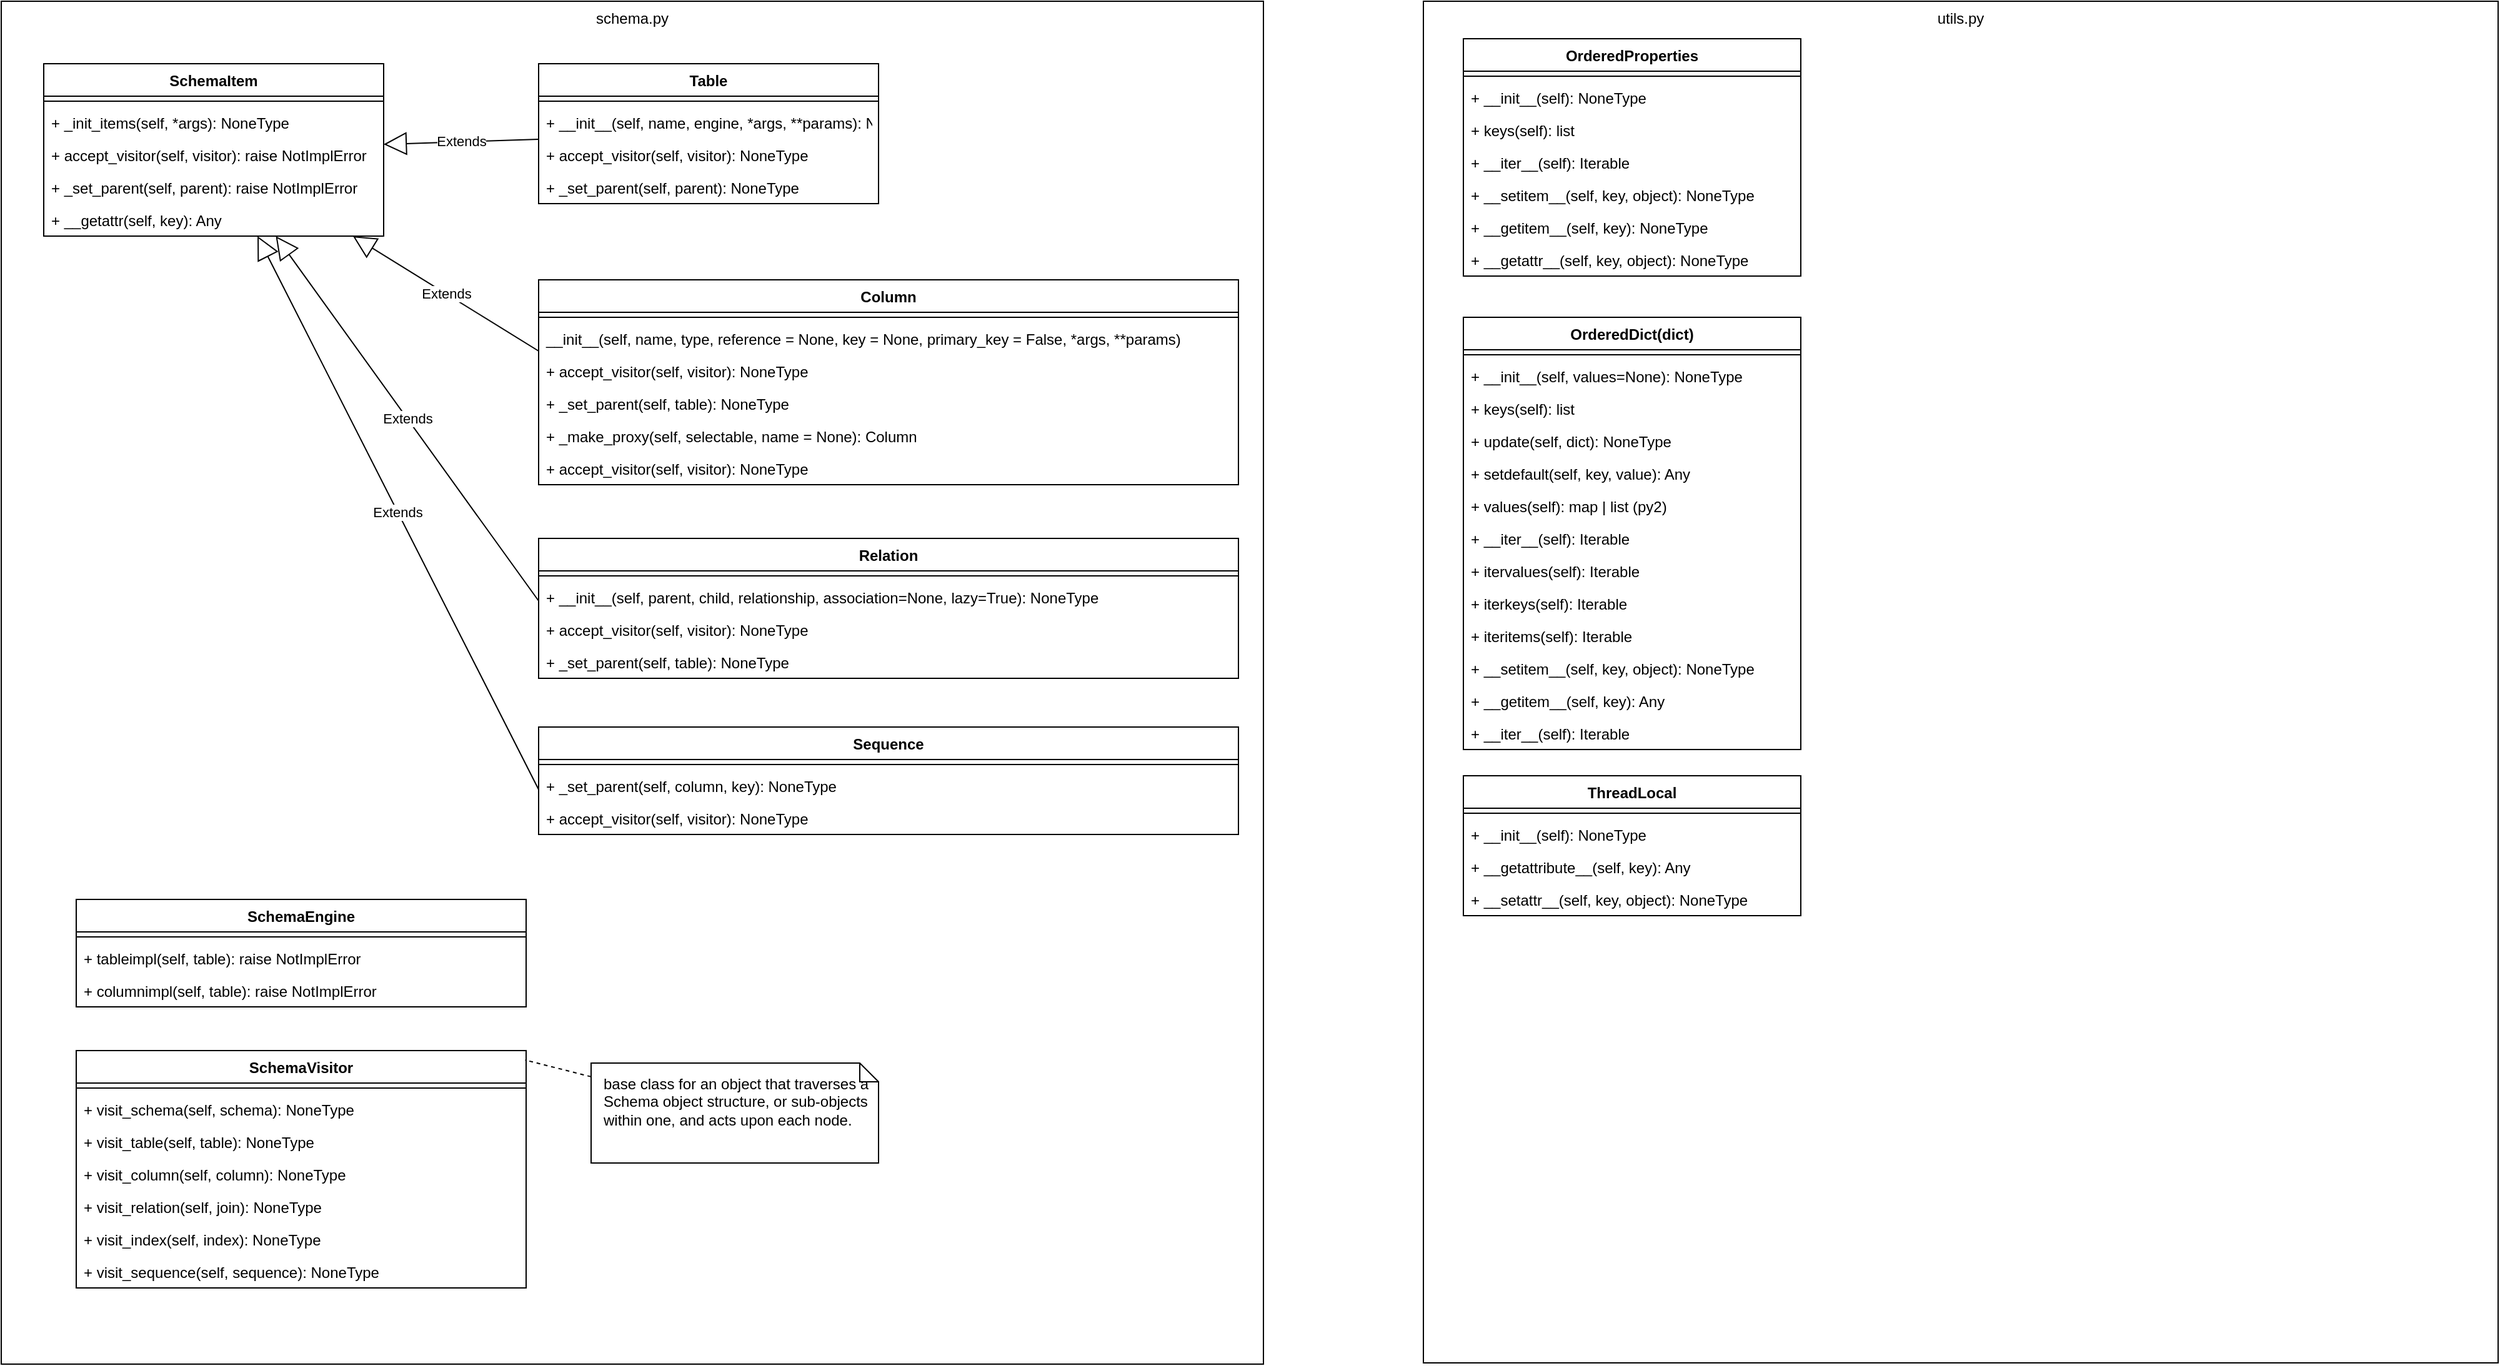 <mxfile version="15.5.9" type="github" pages="2">
  <diagram id="NPu6f1-hnPz6K-y14Unv" name="initial_revision">
    <mxGraphModel dx="447" dy="212" grid="1" gridSize="10" guides="1" tooltips="1" connect="1" arrows="1" fold="1" page="1" pageScale="1" pageWidth="827" pageHeight="1169" math="0" shadow="0">
      <root>
        <mxCell id="0" />
        <mxCell id="1" parent="0" />
        <mxCell id="7gtEhEpOznMv9OEopn4y-2" value="schema.py" style="rounded=0;whiteSpace=wrap;html=1;verticalAlign=top;container=1;resizable=1;recursiveResize=0;" vertex="1" parent="1">
          <mxGeometry x="70" y="110" width="1010" height="1091" as="geometry" />
        </mxCell>
        <mxCell id="7gtEhEpOznMv9OEopn4y-3" value="SchemaItem" style="swimlane;fontStyle=1;align=center;verticalAlign=top;childLayout=stackLayout;horizontal=1;startSize=26;horizontalStack=0;resizeParent=1;resizeParentMax=0;resizeLast=0;collapsible=1;marginBottom=0;" vertex="1" parent="7gtEhEpOznMv9OEopn4y-2">
          <mxGeometry x="34" y="50" width="272" height="138" as="geometry" />
        </mxCell>
        <mxCell id="7gtEhEpOznMv9OEopn4y-5" value="" style="line;strokeWidth=1;fillColor=none;align=left;verticalAlign=middle;spacingTop=-1;spacingLeft=3;spacingRight=3;rotatable=0;labelPosition=right;points=[];portConstraint=eastwest;" vertex="1" parent="7gtEhEpOznMv9OEopn4y-3">
          <mxGeometry y="26" width="272" height="8" as="geometry" />
        </mxCell>
        <mxCell id="7gtEhEpOznMv9OEopn4y-6" value="+ _init_items(self, *args): NoneType" style="text;strokeColor=none;fillColor=none;align=left;verticalAlign=top;spacingLeft=4;spacingRight=4;overflow=hidden;rotatable=0;points=[[0,0.5],[1,0.5]];portConstraint=eastwest;" vertex="1" parent="7gtEhEpOznMv9OEopn4y-3">
          <mxGeometry y="34" width="272" height="26" as="geometry" />
        </mxCell>
        <mxCell id="7gtEhEpOznMv9OEopn4y-8" value="+ accept_visitor(self, visitor): raise NotImplError" style="text;strokeColor=none;fillColor=none;align=left;verticalAlign=top;spacingLeft=4;spacingRight=4;overflow=hidden;rotatable=0;points=[[0,0.5],[1,0.5]];portConstraint=eastwest;" vertex="1" parent="7gtEhEpOznMv9OEopn4y-3">
          <mxGeometry y="60" width="272" height="26" as="geometry" />
        </mxCell>
        <mxCell id="7gtEhEpOznMv9OEopn4y-11" value="+ _set_parent(self, parent): raise NotImplError" style="text;strokeColor=none;fillColor=none;align=left;verticalAlign=top;spacingLeft=4;spacingRight=4;overflow=hidden;rotatable=0;points=[[0,0.5],[1,0.5]];portConstraint=eastwest;" vertex="1" parent="7gtEhEpOznMv9OEopn4y-3">
          <mxGeometry y="86" width="272" height="26" as="geometry" />
        </mxCell>
        <mxCell id="7gtEhEpOznMv9OEopn4y-9" value="+ __getattr(self, key): Any" style="text;strokeColor=none;fillColor=none;align=left;verticalAlign=top;spacingLeft=4;spacingRight=4;overflow=hidden;rotatable=0;points=[[0,0.5],[1,0.5]];portConstraint=eastwest;" vertex="1" parent="7gtEhEpOznMv9OEopn4y-3">
          <mxGeometry y="112" width="272" height="26" as="geometry" />
        </mxCell>
        <mxCell id="7gtEhEpOznMv9OEopn4y-12" value="Table" style="swimlane;fontStyle=1;align=center;verticalAlign=top;childLayout=stackLayout;horizontal=1;startSize=26;horizontalStack=0;resizeParent=1;resizeParentMax=0;resizeLast=0;collapsible=1;marginBottom=0;" vertex="1" parent="7gtEhEpOznMv9OEopn4y-2">
          <mxGeometry x="430" y="50" width="272" height="112" as="geometry" />
        </mxCell>
        <mxCell id="7gtEhEpOznMv9OEopn4y-13" value="" style="line;strokeWidth=1;fillColor=none;align=left;verticalAlign=middle;spacingTop=-1;spacingLeft=3;spacingRight=3;rotatable=0;labelPosition=right;points=[];portConstraint=eastwest;" vertex="1" parent="7gtEhEpOznMv9OEopn4y-12">
          <mxGeometry y="26" width="272" height="8" as="geometry" />
        </mxCell>
        <mxCell id="7gtEhEpOznMv9OEopn4y-14" value="+ __init__(self, name, engine, *args, **params): NoneType" style="text;strokeColor=none;fillColor=none;align=left;verticalAlign=top;spacingLeft=4;spacingRight=4;overflow=hidden;rotatable=0;points=[[0,0.5],[1,0.5]];portConstraint=eastwest;" vertex="1" parent="7gtEhEpOznMv9OEopn4y-12">
          <mxGeometry y="34" width="272" height="26" as="geometry" />
        </mxCell>
        <mxCell id="7gtEhEpOznMv9OEopn4y-15" value="+ accept_visitor(self, visitor): NoneType" style="text;strokeColor=none;fillColor=none;align=left;verticalAlign=top;spacingLeft=4;spacingRight=4;overflow=hidden;rotatable=0;points=[[0,0.5],[1,0.5]];portConstraint=eastwest;" vertex="1" parent="7gtEhEpOznMv9OEopn4y-12">
          <mxGeometry y="60" width="272" height="26" as="geometry" />
        </mxCell>
        <mxCell id="7gtEhEpOznMv9OEopn4y-16" value="+ _set_parent(self, parent): NoneType" style="text;strokeColor=none;fillColor=none;align=left;verticalAlign=top;spacingLeft=4;spacingRight=4;overflow=hidden;rotatable=0;points=[[0,0.5],[1,0.5]];portConstraint=eastwest;" vertex="1" parent="7gtEhEpOznMv9OEopn4y-12">
          <mxGeometry y="86" width="272" height="26" as="geometry" />
        </mxCell>
        <mxCell id="7gtEhEpOznMv9OEopn4y-18" value="Extends" style="endArrow=block;endSize=16;endFill=0;html=1;rounded=0;" edge="1" parent="7gtEhEpOznMv9OEopn4y-2" source="7gtEhEpOznMv9OEopn4y-12" target="7gtEhEpOznMv9OEopn4y-3">
          <mxGeometry width="160" relative="1" as="geometry">
            <mxPoint x="360" y="240" as="sourcePoint" />
            <mxPoint x="520" y="240" as="targetPoint" />
          </mxGeometry>
        </mxCell>
        <mxCell id="7gtEhEpOznMv9OEopn4y-21" value="Column" style="swimlane;fontStyle=1;align=center;verticalAlign=top;childLayout=stackLayout;horizontal=1;startSize=26;horizontalStack=0;resizeParent=1;resizeParentMax=0;resizeLast=0;collapsible=1;marginBottom=0;" vertex="1" parent="7gtEhEpOznMv9OEopn4y-2">
          <mxGeometry x="430" y="223" width="560" height="164" as="geometry" />
        </mxCell>
        <mxCell id="7gtEhEpOznMv9OEopn4y-22" value="" style="line;strokeWidth=1;fillColor=none;align=left;verticalAlign=middle;spacingTop=-1;spacingLeft=3;spacingRight=3;rotatable=0;labelPosition=right;points=[];portConstraint=eastwest;" vertex="1" parent="7gtEhEpOznMv9OEopn4y-21">
          <mxGeometry y="26" width="560" height="8" as="geometry" />
        </mxCell>
        <mxCell id="7gtEhEpOznMv9OEopn4y-23" value="__init__(self, name, type, reference = None, key = None, primary_key = False, *args, **params)" style="text;strokeColor=none;fillColor=none;align=left;verticalAlign=top;spacingLeft=4;spacingRight=4;overflow=hidden;rotatable=0;points=[[0,0.5],[1,0.5]];portConstraint=eastwest;" vertex="1" parent="7gtEhEpOznMv9OEopn4y-21">
          <mxGeometry y="34" width="560" height="26" as="geometry" />
        </mxCell>
        <mxCell id="7gtEhEpOznMv9OEopn4y-26" value="Extends" style="endArrow=block;endSize=16;endFill=0;html=1;rounded=0;" edge="1" parent="7gtEhEpOznMv9OEopn4y-21" target="7gtEhEpOznMv9OEopn4y-3">
          <mxGeometry width="160" relative="1" as="geometry">
            <mxPoint y="57" as="sourcePoint" />
            <mxPoint x="160" y="57" as="targetPoint" />
          </mxGeometry>
        </mxCell>
        <mxCell id="7gtEhEpOznMv9OEopn4y-24" value="+ accept_visitor(self, visitor): NoneType" style="text;strokeColor=none;fillColor=none;align=left;verticalAlign=top;spacingLeft=4;spacingRight=4;overflow=hidden;rotatable=0;points=[[0,0.5],[1,0.5]];portConstraint=eastwest;" vertex="1" parent="7gtEhEpOznMv9OEopn4y-21">
          <mxGeometry y="60" width="560" height="26" as="geometry" />
        </mxCell>
        <mxCell id="7gtEhEpOznMv9OEopn4y-25" value="+ _set_parent(self, table): NoneType" style="text;strokeColor=none;fillColor=none;align=left;verticalAlign=top;spacingLeft=4;spacingRight=4;overflow=hidden;rotatable=0;points=[[0,0.5],[1,0.5]];portConstraint=eastwest;" vertex="1" parent="7gtEhEpOznMv9OEopn4y-21">
          <mxGeometry y="86" width="560" height="26" as="geometry" />
        </mxCell>
        <mxCell id="7gtEhEpOznMv9OEopn4y-27" value="+ _make_proxy(self, selectable, name = None): Column" style="text;strokeColor=none;fillColor=none;align=left;verticalAlign=top;spacingLeft=4;spacingRight=4;overflow=hidden;rotatable=0;points=[[0,0.5],[1,0.5]];portConstraint=eastwest;fontStyle=0" vertex="1" parent="7gtEhEpOznMv9OEopn4y-21">
          <mxGeometry y="112" width="560" height="26" as="geometry" />
        </mxCell>
        <mxCell id="7gtEhEpOznMv9OEopn4y-29" value="+ accept_visitor(self, visitor): NoneType" style="text;strokeColor=none;fillColor=none;align=left;verticalAlign=top;spacingLeft=4;spacingRight=4;overflow=hidden;rotatable=0;points=[[0,0.5],[1,0.5]];portConstraint=eastwest;" vertex="1" parent="7gtEhEpOznMv9OEopn4y-21">
          <mxGeometry y="138" width="560" height="26" as="geometry" />
        </mxCell>
        <mxCell id="7gtEhEpOznMv9OEopn4y-30" value="Relation" style="swimlane;fontStyle=1;align=center;verticalAlign=top;childLayout=stackLayout;horizontal=1;startSize=26;horizontalStack=0;resizeParent=1;resizeParentMax=0;resizeLast=0;collapsible=1;marginBottom=0;" vertex="1" parent="7gtEhEpOznMv9OEopn4y-2">
          <mxGeometry x="430" y="430" width="560" height="112" as="geometry">
            <mxRectangle x="430" y="430" width="80" height="26" as="alternateBounds" />
          </mxGeometry>
        </mxCell>
        <mxCell id="7gtEhEpOznMv9OEopn4y-31" value="" style="line;strokeWidth=1;fillColor=none;align=left;verticalAlign=middle;spacingTop=-1;spacingLeft=3;spacingRight=3;rotatable=0;labelPosition=right;points=[];portConstraint=eastwest;" vertex="1" parent="7gtEhEpOznMv9OEopn4y-30">
          <mxGeometry y="26" width="560" height="8" as="geometry" />
        </mxCell>
        <mxCell id="7gtEhEpOznMv9OEopn4y-32" value="+ __init__(self, parent, child, relationship, association=None, lazy=True): NoneType" style="text;strokeColor=none;fillColor=none;align=left;verticalAlign=top;spacingLeft=4;spacingRight=4;overflow=hidden;rotatable=0;points=[[0,0.5],[1,0.5]];portConstraint=eastwest;" vertex="1" parent="7gtEhEpOznMv9OEopn4y-30">
          <mxGeometry y="34" width="560" height="26" as="geometry" />
        </mxCell>
        <mxCell id="7gtEhEpOznMv9OEopn4y-35" value="Extends" style="endArrow=block;endSize=16;endFill=0;html=1;rounded=0;" edge="1" parent="7gtEhEpOznMv9OEopn4y-30" target="7gtEhEpOznMv9OEopn4y-3">
          <mxGeometry width="160" relative="1" as="geometry">
            <mxPoint y="50" as="sourcePoint" />
            <mxPoint x="160" y="50" as="targetPoint" />
          </mxGeometry>
        </mxCell>
        <mxCell id="7gtEhEpOznMv9OEopn4y-33" value="+ accept_visitor(self, visitor): NoneType" style="text;strokeColor=none;fillColor=none;align=left;verticalAlign=top;spacingLeft=4;spacingRight=4;overflow=hidden;rotatable=0;points=[[0,0.5],[1,0.5]];portConstraint=eastwest;" vertex="1" parent="7gtEhEpOznMv9OEopn4y-30">
          <mxGeometry y="60" width="560" height="26" as="geometry" />
        </mxCell>
        <mxCell id="7gtEhEpOznMv9OEopn4y-34" value="+ _set_parent(self, table): NoneType" style="text;strokeColor=none;fillColor=none;align=left;verticalAlign=top;spacingLeft=4;spacingRight=4;overflow=hidden;rotatable=0;points=[[0,0.5],[1,0.5]];portConstraint=eastwest;" vertex="1" parent="7gtEhEpOznMv9OEopn4y-30">
          <mxGeometry y="86" width="560" height="26" as="geometry" />
        </mxCell>
        <mxCell id="7gtEhEpOznMv9OEopn4y-36" value="Sequence" style="swimlane;fontStyle=1;align=center;verticalAlign=top;childLayout=stackLayout;horizontal=1;startSize=26;horizontalStack=0;resizeParent=1;resizeParentMax=0;resizeLast=0;collapsible=1;marginBottom=0;" vertex="1" parent="7gtEhEpOznMv9OEopn4y-2">
          <mxGeometry x="430" y="581" width="560" height="86" as="geometry">
            <mxRectangle x="430" y="430" width="80" height="26" as="alternateBounds" />
          </mxGeometry>
        </mxCell>
        <mxCell id="7gtEhEpOznMv9OEopn4y-37" value="" style="line;strokeWidth=1;fillColor=none;align=left;verticalAlign=middle;spacingTop=-1;spacingLeft=3;spacingRight=3;rotatable=0;labelPosition=right;points=[];portConstraint=eastwest;" vertex="1" parent="7gtEhEpOznMv9OEopn4y-36">
          <mxGeometry y="26" width="560" height="8" as="geometry" />
        </mxCell>
        <mxCell id="7gtEhEpOznMv9OEopn4y-39" value="Extends" style="endArrow=block;endSize=16;endFill=0;html=1;rounded=0;" edge="1" parent="7gtEhEpOznMv9OEopn4y-36" target="7gtEhEpOznMv9OEopn4y-3">
          <mxGeometry width="160" relative="1" as="geometry">
            <mxPoint y="50" as="sourcePoint" />
            <mxPoint x="-320" y="-442.353" as="targetPoint" />
          </mxGeometry>
        </mxCell>
        <mxCell id="7gtEhEpOznMv9OEopn4y-41" value="+ _set_parent(self, column, key): NoneType" style="text;strokeColor=none;fillColor=none;align=left;verticalAlign=top;spacingLeft=4;spacingRight=4;overflow=hidden;rotatable=0;points=[[0,0.5],[1,0.5]];portConstraint=eastwest;" vertex="1" parent="7gtEhEpOznMv9OEopn4y-36">
          <mxGeometry y="34" width="560" height="26" as="geometry" />
        </mxCell>
        <mxCell id="7gtEhEpOznMv9OEopn4y-40" value="+ accept_visitor(self, visitor): NoneType" style="text;strokeColor=none;fillColor=none;align=left;verticalAlign=top;spacingLeft=4;spacingRight=4;overflow=hidden;rotatable=0;points=[[0,0.5],[1,0.5]];portConstraint=eastwest;" vertex="1" parent="7gtEhEpOznMv9OEopn4y-36">
          <mxGeometry y="60" width="560" height="26" as="geometry" />
        </mxCell>
        <mxCell id="7gtEhEpOznMv9OEopn4y-42" value="SchemaEngine" style="swimlane;fontStyle=1;align=center;verticalAlign=top;childLayout=stackLayout;horizontal=1;startSize=26;horizontalStack=0;resizeParent=1;resizeParentMax=0;resizeLast=0;collapsible=1;marginBottom=0;" vertex="1" parent="7gtEhEpOznMv9OEopn4y-2">
          <mxGeometry x="60" y="719" width="360" height="86" as="geometry" />
        </mxCell>
        <mxCell id="7gtEhEpOznMv9OEopn4y-44" value="" style="line;strokeWidth=1;fillColor=none;align=left;verticalAlign=middle;spacingTop=-1;spacingLeft=3;spacingRight=3;rotatable=0;labelPosition=right;points=[];portConstraint=eastwest;" vertex="1" parent="7gtEhEpOznMv9OEopn4y-42">
          <mxGeometry y="26" width="360" height="8" as="geometry" />
        </mxCell>
        <mxCell id="7gtEhEpOznMv9OEopn4y-45" value="+ tableimpl(self, table): raise NotImplError" style="text;strokeColor=none;fillColor=none;align=left;verticalAlign=top;spacingLeft=4;spacingRight=4;overflow=hidden;rotatable=0;points=[[0,0.5],[1,0.5]];portConstraint=eastwest;" vertex="1" parent="7gtEhEpOznMv9OEopn4y-42">
          <mxGeometry y="34" width="360" height="26" as="geometry" />
        </mxCell>
        <mxCell id="7gtEhEpOznMv9OEopn4y-47" value="+ columnimpl(self, table): raise NotImplError" style="text;strokeColor=none;fillColor=none;align=left;verticalAlign=top;spacingLeft=4;spacingRight=4;overflow=hidden;rotatable=0;points=[[0,0.5],[1,0.5]];portConstraint=eastwest;" vertex="1" parent="7gtEhEpOznMv9OEopn4y-42">
          <mxGeometry y="60" width="360" height="26" as="geometry" />
        </mxCell>
        <mxCell id="7gtEhEpOznMv9OEopn4y-48" value="SchemaVisitor" style="swimlane;fontStyle=1;align=center;verticalAlign=top;childLayout=stackLayout;horizontal=1;startSize=26;horizontalStack=0;resizeParent=1;resizeParentMax=0;resizeLast=0;collapsible=1;marginBottom=0;flipH=1;direction=east;" vertex="1" parent="7gtEhEpOznMv9OEopn4y-2">
          <mxGeometry x="60" y="840" width="360" height="190" as="geometry" />
        </mxCell>
        <mxCell id="7gtEhEpOznMv9OEopn4y-50" value="" style="line;strokeWidth=1;fillColor=none;align=left;verticalAlign=middle;spacingTop=-1;spacingLeft=3;spacingRight=3;rotatable=0;labelPosition=right;points=[];portConstraint=eastwest;" vertex="1" parent="7gtEhEpOznMv9OEopn4y-48">
          <mxGeometry y="26" width="360" height="8" as="geometry" />
        </mxCell>
        <mxCell id="7gtEhEpOznMv9OEopn4y-51" value="+ visit_schema(self, schema): NoneType" style="text;strokeColor=none;fillColor=none;align=left;verticalAlign=top;spacingLeft=4;spacingRight=4;overflow=hidden;rotatable=0;points=[[0,0.5],[1,0.5]];portConstraint=eastwest;" vertex="1" parent="7gtEhEpOznMv9OEopn4y-48">
          <mxGeometry y="34" width="360" height="26" as="geometry" />
        </mxCell>
        <mxCell id="7gtEhEpOznMv9OEopn4y-52" value="+ visit_table(self, table): NoneType" style="text;strokeColor=none;fillColor=none;align=left;verticalAlign=top;spacingLeft=4;spacingRight=4;overflow=hidden;rotatable=0;points=[[0,0.5],[1,0.5]];portConstraint=eastwest;" vertex="1" parent="7gtEhEpOznMv9OEopn4y-48">
          <mxGeometry y="60" width="360" height="26" as="geometry" />
        </mxCell>
        <mxCell id="7gtEhEpOznMv9OEopn4y-54" value="+ visit_column(self, column): NoneType" style="text;strokeColor=none;fillColor=none;align=left;verticalAlign=top;spacingLeft=4;spacingRight=4;overflow=hidden;rotatable=0;points=[[0,0.5],[1,0.5]];portConstraint=eastwest;" vertex="1" parent="7gtEhEpOznMv9OEopn4y-48">
          <mxGeometry y="86" width="360" height="26" as="geometry" />
        </mxCell>
        <mxCell id="7gtEhEpOznMv9OEopn4y-53" value="+ visit_relation(self, join): NoneType" style="text;strokeColor=none;fillColor=none;align=left;verticalAlign=top;spacingLeft=4;spacingRight=4;overflow=hidden;rotatable=0;points=[[0,0.5],[1,0.5]];portConstraint=eastwest;" vertex="1" parent="7gtEhEpOznMv9OEopn4y-48">
          <mxGeometry y="112" width="360" height="26" as="geometry" />
        </mxCell>
        <mxCell id="7gtEhEpOznMv9OEopn4y-55" value="+ visit_index(self, index): NoneType" style="text;strokeColor=none;fillColor=none;align=left;verticalAlign=top;spacingLeft=4;spacingRight=4;overflow=hidden;rotatable=0;points=[[0,0.5],[1,0.5]];portConstraint=eastwest;" vertex="1" parent="7gtEhEpOznMv9OEopn4y-48">
          <mxGeometry y="138" width="360" height="26" as="geometry" />
        </mxCell>
        <mxCell id="7gtEhEpOznMv9OEopn4y-56" value="+ visit_sequence(self, sequence): NoneType" style="text;strokeColor=none;fillColor=none;align=left;verticalAlign=top;spacingLeft=4;spacingRight=4;overflow=hidden;rotatable=0;points=[[0,0.5],[1,0.5]];portConstraint=eastwest;" vertex="1" parent="7gtEhEpOznMv9OEopn4y-48">
          <mxGeometry y="164" width="360" height="26" as="geometry" />
        </mxCell>
        <mxCell id="7gtEhEpOznMv9OEopn4y-58" value="&lt;p style=&quot;margin: 0px ; margin-top: 10px ; margin-left: 10px ; text-align: left&quot;&gt;base class for an object that traverses a Schema object structure, or sub-objects within one, and acts upon each node.&lt;br&gt;&lt;/p&gt;" style="shape=note;html=1;size=15;spacingLeft=5;align=left;html=1;overflow=fill;whiteSpace=wrap;align=center;" vertex="1" parent="7gtEhEpOznMv9OEopn4y-2">
          <mxGeometry x="472" y="850" width="230" height="80" as="geometry" />
        </mxCell>
        <mxCell id="7gtEhEpOznMv9OEopn4y-60" value="" style="rounded=0;html=1;labelBackgroundColor=none;endArrow=none;dashed=1;entryX=0.002;entryY=0.04;entryDx=0;entryDy=0;entryPerimeter=0;" edge="1" source="7gtEhEpOznMv9OEopn4y-58" target="7gtEhEpOznMv9OEopn4y-48" parent="7gtEhEpOznMv9OEopn4y-2">
          <mxGeometry relative="1" as="geometry">
            <mxPoint x="473.75" y="950" as="targetPoint" />
          </mxGeometry>
        </mxCell>
        <mxCell id="7gtEhEpOznMv9OEopn4y-107" value="utils.py" style="rounded=0;whiteSpace=wrap;html=1;verticalAlign=top;" vertex="1" parent="1">
          <mxGeometry x="1208" y="110" width="860" height="1090" as="geometry" />
        </mxCell>
        <mxCell id="7gtEhEpOznMv9OEopn4y-108" value="OrderedProperties" style="swimlane;fontStyle=1;align=center;verticalAlign=top;childLayout=stackLayout;horizontal=1;startSize=26;horizontalStack=0;resizeParent=1;resizeParentMax=0;resizeLast=0;collapsible=1;marginBottom=0;" vertex="1" parent="1">
          <mxGeometry x="1240" y="140" width="270" height="190" as="geometry" />
        </mxCell>
        <mxCell id="7gtEhEpOznMv9OEopn4y-110" value="" style="line;strokeWidth=1;fillColor=none;align=left;verticalAlign=middle;spacingTop=-1;spacingLeft=3;spacingRight=3;rotatable=0;labelPosition=right;points=[];portConstraint=eastwest;" vertex="1" parent="7gtEhEpOznMv9OEopn4y-108">
          <mxGeometry y="26" width="270" height="8" as="geometry" />
        </mxCell>
        <mxCell id="7gtEhEpOznMv9OEopn4y-111" value="+ __init__(self): NoneType" style="text;strokeColor=none;fillColor=none;align=left;verticalAlign=top;spacingLeft=4;spacingRight=4;overflow=hidden;rotatable=0;points=[[0,0.5],[1,0.5]];portConstraint=eastwest;" vertex="1" parent="7gtEhEpOznMv9OEopn4y-108">
          <mxGeometry y="34" width="270" height="26" as="geometry" />
        </mxCell>
        <mxCell id="7gtEhEpOznMv9OEopn4y-112" value="+ keys(self): list" style="text;strokeColor=none;fillColor=none;align=left;verticalAlign=top;spacingLeft=4;spacingRight=4;overflow=hidden;rotatable=0;points=[[0,0.5],[1,0.5]];portConstraint=eastwest;" vertex="1" parent="7gtEhEpOznMv9OEopn4y-108">
          <mxGeometry y="60" width="270" height="26" as="geometry" />
        </mxCell>
        <mxCell id="7gtEhEpOznMv9OEopn4y-113" value="+ __iter__(self): Iterable" style="text;strokeColor=none;fillColor=none;align=left;verticalAlign=top;spacingLeft=4;spacingRight=4;overflow=hidden;rotatable=0;points=[[0,0.5],[1,0.5]];portConstraint=eastwest;" vertex="1" parent="7gtEhEpOznMv9OEopn4y-108">
          <mxGeometry y="86" width="270" height="26" as="geometry" />
        </mxCell>
        <mxCell id="FG2JcnnkycLStItWfxeJ-1" value="+ __setitem__(self, key, object): NoneType" style="text;strokeColor=none;fillColor=none;align=left;verticalAlign=top;spacingLeft=4;spacingRight=4;overflow=hidden;rotatable=0;points=[[0,0.5],[1,0.5]];portConstraint=eastwest;" vertex="1" parent="7gtEhEpOznMv9OEopn4y-108">
          <mxGeometry y="112" width="270" height="26" as="geometry" />
        </mxCell>
        <mxCell id="FG2JcnnkycLStItWfxeJ-2" value="+ __getitem__(self, key): NoneType" style="text;strokeColor=none;fillColor=none;align=left;verticalAlign=top;spacingLeft=4;spacingRight=4;overflow=hidden;rotatable=0;points=[[0,0.5],[1,0.5]];portConstraint=eastwest;" vertex="1" parent="7gtEhEpOznMv9OEopn4y-108">
          <mxGeometry y="138" width="270" height="26" as="geometry" />
        </mxCell>
        <mxCell id="FG2JcnnkycLStItWfxeJ-3" value="+ __getattr__(self, key, object): NoneType" style="text;strokeColor=none;fillColor=none;align=left;verticalAlign=top;spacingLeft=4;spacingRight=4;overflow=hidden;rotatable=0;points=[[0,0.5],[1,0.5]];portConstraint=eastwest;" vertex="1" parent="7gtEhEpOznMv9OEopn4y-108">
          <mxGeometry y="164" width="270" height="26" as="geometry" />
        </mxCell>
        <mxCell id="FG2JcnnkycLStItWfxeJ-4" value="OrderedDict(dict)" style="swimlane;fontStyle=1;align=center;verticalAlign=top;childLayout=stackLayout;horizontal=1;startSize=26;horizontalStack=0;resizeParent=1;resizeParentMax=0;resizeLast=0;collapsible=1;marginBottom=0;" vertex="1" parent="1">
          <mxGeometry x="1240" y="363" width="270" height="346" as="geometry" />
        </mxCell>
        <mxCell id="FG2JcnnkycLStItWfxeJ-6" value="" style="line;strokeWidth=1;fillColor=none;align=left;verticalAlign=middle;spacingTop=-1;spacingLeft=3;spacingRight=3;rotatable=0;labelPosition=right;points=[];portConstraint=eastwest;" vertex="1" parent="FG2JcnnkycLStItWfxeJ-4">
          <mxGeometry y="26" width="270" height="8" as="geometry" />
        </mxCell>
        <mxCell id="FG2JcnnkycLStItWfxeJ-7" value="+ __init__(self, values=None): NoneType" style="text;strokeColor=none;fillColor=none;align=left;verticalAlign=top;spacingLeft=4;spacingRight=4;overflow=hidden;rotatable=0;points=[[0,0.5],[1,0.5]];portConstraint=eastwest;" vertex="1" parent="FG2JcnnkycLStItWfxeJ-4">
          <mxGeometry y="34" width="270" height="26" as="geometry" />
        </mxCell>
        <mxCell id="FG2JcnnkycLStItWfxeJ-8" value="+ keys(self): list" style="text;strokeColor=none;fillColor=none;align=left;verticalAlign=top;spacingLeft=4;spacingRight=4;overflow=hidden;rotatable=0;points=[[0,0.5],[1,0.5]];portConstraint=eastwest;" vertex="1" parent="FG2JcnnkycLStItWfxeJ-4">
          <mxGeometry y="60" width="270" height="26" as="geometry" />
        </mxCell>
        <mxCell id="FG2JcnnkycLStItWfxeJ-9" value="+ update(self, dict): NoneType" style="text;strokeColor=none;fillColor=none;align=left;verticalAlign=top;spacingLeft=4;spacingRight=4;overflow=hidden;rotatable=0;points=[[0,0.5],[1,0.5]];portConstraint=eastwest;" vertex="1" parent="FG2JcnnkycLStItWfxeJ-4">
          <mxGeometry y="86" width="270" height="26" as="geometry" />
        </mxCell>
        <mxCell id="FG2JcnnkycLStItWfxeJ-10" value="+ setdefault(self, key, value): Any" style="text;strokeColor=none;fillColor=none;align=left;verticalAlign=top;spacingLeft=4;spacingRight=4;overflow=hidden;rotatable=0;points=[[0,0.5],[1,0.5]];portConstraint=eastwest;" vertex="1" parent="FG2JcnnkycLStItWfxeJ-4">
          <mxGeometry y="112" width="270" height="26" as="geometry" />
        </mxCell>
        <mxCell id="FG2JcnnkycLStItWfxeJ-11" value="+ values(self): map | list (py2) " style="text;strokeColor=none;fillColor=none;align=left;verticalAlign=top;spacingLeft=4;spacingRight=4;overflow=hidden;rotatable=0;points=[[0,0.5],[1,0.5]];portConstraint=eastwest;" vertex="1" parent="FG2JcnnkycLStItWfxeJ-4">
          <mxGeometry y="138" width="270" height="26" as="geometry" />
        </mxCell>
        <mxCell id="FG2JcnnkycLStItWfxeJ-12" value="+ __iter__(self): Iterable" style="text;strokeColor=none;fillColor=none;align=left;verticalAlign=top;spacingLeft=4;spacingRight=4;overflow=hidden;rotatable=0;points=[[0,0.5],[1,0.5]];portConstraint=eastwest;" vertex="1" parent="FG2JcnnkycLStItWfxeJ-4">
          <mxGeometry y="164" width="270" height="26" as="geometry" />
        </mxCell>
        <mxCell id="FG2JcnnkycLStItWfxeJ-15" value="+ itervalues(self): Iterable" style="text;strokeColor=none;fillColor=none;align=left;verticalAlign=top;spacingLeft=4;spacingRight=4;overflow=hidden;rotatable=0;points=[[0,0.5],[1,0.5]];portConstraint=eastwest;" vertex="1" parent="FG2JcnnkycLStItWfxeJ-4">
          <mxGeometry y="190" width="270" height="26" as="geometry" />
        </mxCell>
        <mxCell id="FG2JcnnkycLStItWfxeJ-13" value="+ iterkeys(self): Iterable" style="text;strokeColor=none;fillColor=none;align=left;verticalAlign=top;spacingLeft=4;spacingRight=4;overflow=hidden;rotatable=0;points=[[0,0.5],[1,0.5]];portConstraint=eastwest;" vertex="1" parent="FG2JcnnkycLStItWfxeJ-4">
          <mxGeometry y="216" width="270" height="26" as="geometry" />
        </mxCell>
        <mxCell id="FG2JcnnkycLStItWfxeJ-18" value="+ iteritems(self): Iterable" style="text;strokeColor=none;fillColor=none;align=left;verticalAlign=top;spacingLeft=4;spacingRight=4;overflow=hidden;rotatable=0;points=[[0,0.5],[1,0.5]];portConstraint=eastwest;" vertex="1" parent="FG2JcnnkycLStItWfxeJ-4">
          <mxGeometry y="242" width="270" height="26" as="geometry" />
        </mxCell>
        <mxCell id="FG2JcnnkycLStItWfxeJ-14" value="+ __setitem__(self, key, object): NoneType" style="text;strokeColor=none;fillColor=none;align=left;verticalAlign=top;spacingLeft=4;spacingRight=4;overflow=hidden;rotatable=0;points=[[0,0.5],[1,0.5]];portConstraint=eastwest;" vertex="1" parent="FG2JcnnkycLStItWfxeJ-4">
          <mxGeometry y="268" width="270" height="26" as="geometry" />
        </mxCell>
        <mxCell id="FG2JcnnkycLStItWfxeJ-16" value="+ __getitem__(self, key): Any" style="text;strokeColor=none;fillColor=none;align=left;verticalAlign=top;spacingLeft=4;spacingRight=4;overflow=hidden;rotatable=0;points=[[0,0.5],[1,0.5]];portConstraint=eastwest;" vertex="1" parent="FG2JcnnkycLStItWfxeJ-4">
          <mxGeometry y="294" width="270" height="26" as="geometry" />
        </mxCell>
        <mxCell id="FG2JcnnkycLStItWfxeJ-17" value="+ __iter__(self): Iterable" style="text;strokeColor=none;fillColor=none;align=left;verticalAlign=top;spacingLeft=4;spacingRight=4;overflow=hidden;rotatable=0;points=[[0,0.5],[1,0.5]];portConstraint=eastwest;" vertex="1" parent="FG2JcnnkycLStItWfxeJ-4">
          <mxGeometry y="320" width="270" height="26" as="geometry" />
        </mxCell>
        <mxCell id="FG2JcnnkycLStItWfxeJ-19" value="ThreadLocal" style="swimlane;fontStyle=1;align=center;verticalAlign=top;childLayout=stackLayout;horizontal=1;startSize=26;horizontalStack=0;resizeParent=1;resizeParentMax=0;resizeLast=0;collapsible=1;marginBottom=0;" vertex="1" parent="1">
          <mxGeometry x="1240" y="730" width="270" height="112" as="geometry" />
        </mxCell>
        <mxCell id="FG2JcnnkycLStItWfxeJ-21" value="" style="line;strokeWidth=1;fillColor=none;align=left;verticalAlign=middle;spacingTop=-1;spacingLeft=3;spacingRight=3;rotatable=0;labelPosition=right;points=[];portConstraint=eastwest;" vertex="1" parent="FG2JcnnkycLStItWfxeJ-19">
          <mxGeometry y="26" width="270" height="8" as="geometry" />
        </mxCell>
        <mxCell id="FG2JcnnkycLStItWfxeJ-24" value="+ __init__(self): NoneType" style="text;strokeColor=none;fillColor=none;align=left;verticalAlign=top;spacingLeft=4;spacingRight=4;overflow=hidden;rotatable=0;points=[[0,0.5],[1,0.5]];portConstraint=eastwest;" vertex="1" parent="FG2JcnnkycLStItWfxeJ-19">
          <mxGeometry y="34" width="270" height="26" as="geometry" />
        </mxCell>
        <mxCell id="FG2JcnnkycLStItWfxeJ-22" value="+ __getattribute__(self, key): Any " style="text;strokeColor=none;fillColor=none;align=left;verticalAlign=top;spacingLeft=4;spacingRight=4;overflow=hidden;rotatable=0;points=[[0,0.5],[1,0.5]];portConstraint=eastwest;" vertex="1" parent="FG2JcnnkycLStItWfxeJ-19">
          <mxGeometry y="60" width="270" height="26" as="geometry" />
        </mxCell>
        <mxCell id="FG2JcnnkycLStItWfxeJ-23" value="+ __setattr__(self, key, object): NoneType" style="text;strokeColor=none;fillColor=none;align=left;verticalAlign=top;spacingLeft=4;spacingRight=4;overflow=hidden;rotatable=0;points=[[0,0.5],[1,0.5]];portConstraint=eastwest;" vertex="1" parent="FG2JcnnkycLStItWfxeJ-19">
          <mxGeometry y="86" width="270" height="26" as="geometry" />
        </mxCell>
      </root>
    </mxGraphModel>
  </diagram>
  <diagram id="_YUCq5r3BdB4yKuRJoca" name="origin/rel_0_1">
    <mxGraphModel dx="782" dy="371" grid="1" gridSize="10" guides="1" tooltips="1" connect="1" arrows="1" fold="1" page="1" pageScale="1" pageWidth="827" pageHeight="1169" math="0" shadow="0">
      <root>
        <mxCell id="vpa0kILl3NINFMkjxwOF-0" />
        <mxCell id="vpa0kILl3NINFMkjxwOF-1" parent="vpa0kILl3NINFMkjxwOF-0" />
      </root>
    </mxGraphModel>
  </diagram>
</mxfile>
